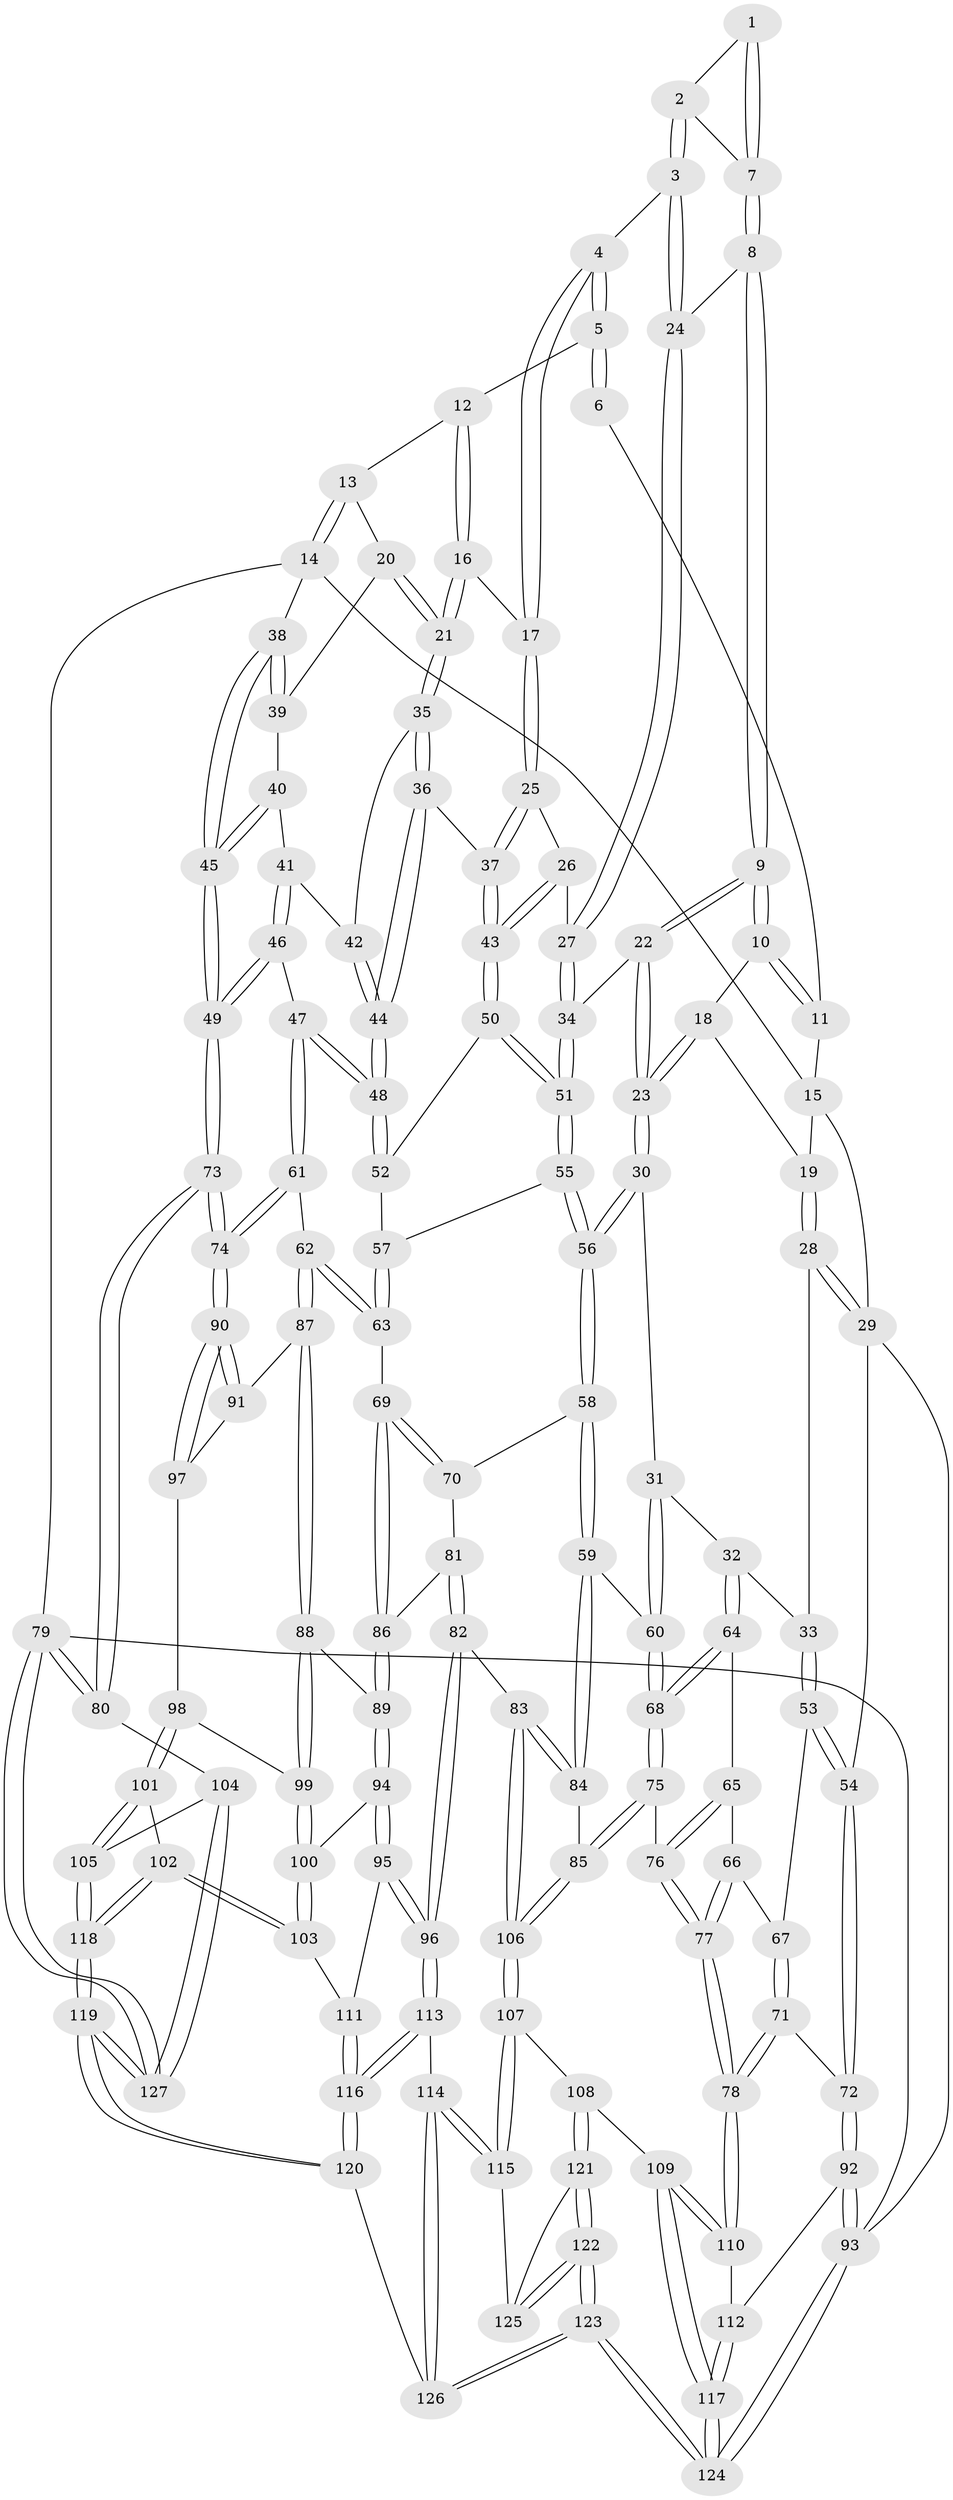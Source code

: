 // Generated by graph-tools (version 1.1) at 2025/38/03/09/25 02:38:21]
// undirected, 127 vertices, 314 edges
graph export_dot {
graph [start="1"]
  node [color=gray90,style=filled];
  1 [pos="+0.5601869386246254+0"];
  2 [pos="+0.6206858374938876+0.08589670497976826"];
  3 [pos="+0.6842765536548514+0.12764624442300304"];
  4 [pos="+0.6950310889169656+0.12486680395150647"];
  5 [pos="+0.8285984132862998+0"];
  6 [pos="+0.5228647871417672+0"];
  7 [pos="+0.5308599965744281+0.1449519239745753"];
  8 [pos="+0.5270150345912381+0.15148003179025102"];
  9 [pos="+0.514185976698529+0.1603903198819947"];
  10 [pos="+0.47200085810724063+0.12101607569814986"];
  11 [pos="+0.4322783307491312+0"];
  12 [pos="+0.9118228984474188+0"];
  13 [pos="+1+0"];
  14 [pos="+1+0"];
  15 [pos="+0.21122133423892953+0"];
  16 [pos="+0.8423037989589903+0.1537781277527123"];
  17 [pos="+0.7389568583916054+0.15557956761161384"];
  18 [pos="+0.3637097684664816+0.13524709871705565"];
  19 [pos="+0.21417563189501035+0"];
  20 [pos="+0.9086762551432502+0.18818931486566"];
  21 [pos="+0.8632055035830505+0.18442709970433308"];
  22 [pos="+0.5037297745021826+0.21808194115844645"];
  23 [pos="+0.40514022793760834+0.2799241475956992"];
  24 [pos="+0.6492690780787109+0.1687366499416662"];
  25 [pos="+0.7382506805873624+0.20297730129637556"];
  26 [pos="+0.685592017484296+0.25292895100679774"];
  27 [pos="+0.6307621889722927+0.25625077093364856"];
  28 [pos="+0.1676050921597312+0.1314744317520236"];
  29 [pos="+0+0.32420568037401454"];
  30 [pos="+0.398998867133988+0.2913244358161996"];
  31 [pos="+0.39051886373823896+0.3002367945951581"];
  32 [pos="+0.29172199523679443+0.33057598159651513"];
  33 [pos="+0.2248844978054299+0.2567102841823307"];
  34 [pos="+0.60981969306377+0.2796921909139433"];
  35 [pos="+0.8587062270278617+0.19777193006970908"];
  36 [pos="+0.792801357307947+0.26824296859188185"];
  37 [pos="+0.7777590890154017+0.27583010498387756"];
  38 [pos="+1+0.16629674654299392"];
  39 [pos="+0.9416812909893193+0.19846662584272326"];
  40 [pos="+0.9324135054857108+0.2902378215833119"];
  41 [pos="+0.9299732235269317+0.29293339106368105"];
  42 [pos="+0.8766964464159891+0.2614640688464671"];
  43 [pos="+0.7647104881854015+0.2967763230607907"];
  44 [pos="+0.8609208388670329+0.3060955243057647"];
  45 [pos="+1+0.24244285127101728"];
  46 [pos="+0.9033265251933458+0.4113604238867562"];
  47 [pos="+0.8924049240234742+0.4154043295294906"];
  48 [pos="+0.8910091358239263+0.41380102012770204"];
  49 [pos="+1+0.4016929183117633"];
  50 [pos="+0.7620943941782681+0.31452146265757064"];
  51 [pos="+0.6156077896881647+0.34946679072839315"];
  52 [pos="+0.7720194906387748+0.33476652525670225"];
  53 [pos="+0.029456637812514865+0.38794522888043154"];
  54 [pos="+0+0.35642883842938244"];
  55 [pos="+0.6092247689213526+0.37070415385623545"];
  56 [pos="+0.6070356581595739+0.3741913432585864"];
  57 [pos="+0.7339136051293289+0.3967256946393622"];
  58 [pos="+0.5872669839335181+0.4499738336652244"];
  59 [pos="+0.5098650125926668+0.47864219205372766"];
  60 [pos="+0.48881388773449796+0.47603766308559936"];
  61 [pos="+0.8452860044734756+0.4985899098883151"];
  62 [pos="+0.8260129550941436+0.5107504398970908"];
  63 [pos="+0.7728475388722875+0.5031531691257851"];
  64 [pos="+0.2661056338023292+0.4040338108009148"];
  65 [pos="+0.23400741736121394+0.4282001269956203"];
  66 [pos="+0.2316898005446933+0.4297419477820444"];
  67 [pos="+0.1465545881262243+0.4410131674422121"];
  68 [pos="+0.39165264867818705+0.525839142153799"];
  69 [pos="+0.7646264695764514+0.504715851524415"];
  70 [pos="+0.6269276000561433+0.48442781516207406"];
  71 [pos="+0.11112435811999251+0.6087995667776049"];
  72 [pos="+0+0.5435976076379582"];
  73 [pos="+1+0.730769688342471"];
  74 [pos="+1+0.66680110726664"];
  75 [pos="+0.3565022334316726+0.6351131257887906"];
  76 [pos="+0.3423192494013957+0.6391661511880616"];
  77 [pos="+0.22783278787517772+0.6787918040351555"];
  78 [pos="+0.20483374385946512+0.6968546689515503"];
  79 [pos="+1+1"];
  80 [pos="+1+0.74047852805604"];
  81 [pos="+0.6281966437146181+0.5330828708584918"];
  82 [pos="+0.5597478847156084+0.7274377073478031"];
  83 [pos="+0.5581137173280273+0.7267211946022919"];
  84 [pos="+0.5401503944683951+0.7104338784613123"];
  85 [pos="+0.376592194237899+0.6479655965128881"];
  86 [pos="+0.6918889442908351+0.6188889116223175"];
  87 [pos="+0.8233354455883787+0.5980186395090801"];
  88 [pos="+0.8120347648563344+0.6230065117547837"];
  89 [pos="+0.6874381641108102+0.6703910640370647"];
  90 [pos="+0.9939743496588122+0.6625820131550642"];
  91 [pos="+0.8720260392321387+0.6270935868987539"];
  92 [pos="+0+0.7701447129379594"];
  93 [pos="+0+1"];
  94 [pos="+0.6838666961561122+0.6755047179288818"];
  95 [pos="+0.5834288876487683+0.7380921759111905"];
  96 [pos="+0.574757601192773+0.7390401045310495"];
  97 [pos="+0.8882975877344599+0.6853933649476781"];
  98 [pos="+0.851106021170236+0.7098958881662026"];
  99 [pos="+0.8267602734437718+0.7003693362294106"];
  100 [pos="+0.7895364500353924+0.7331788466757375"];
  101 [pos="+0.9151219361672361+0.7936133733915524"];
  102 [pos="+0.7974512568984565+0.8437822190304873"];
  103 [pos="+0.7772840557893593+0.8209304250536644"];
  104 [pos="+1+0.805124220498517"];
  105 [pos="+1+0.8077892857249307"];
  106 [pos="+0.38547947611079686+0.8268779110843723"];
  107 [pos="+0.37416973418910504+0.8398646862806257"];
  108 [pos="+0.27238308654105237+0.8225182469082132"];
  109 [pos="+0.21997577502637822+0.7833656333996163"];
  110 [pos="+0.1946526889481044+0.7384433461498581"];
  111 [pos="+0.7084379476456335+0.8044003125173005"];
  112 [pos="+0.0700712261340503+0.7919961298311974"];
  113 [pos="+0.5673911838117677+0.8256873974930817"];
  114 [pos="+0.42599260737108335+0.9085008512456406"];
  115 [pos="+0.4042174464450422+0.895175280497461"];
  116 [pos="+0.6371706050531104+1"];
  117 [pos="+0.0950772337630703+1"];
  118 [pos="+0.7943385730365856+0.9869471343570488"];
  119 [pos="+0.7292093660846493+1"];
  120 [pos="+0.6572308477912913+1"];
  121 [pos="+0.28166714343377774+0.889097385990708"];
  122 [pos="+0.2893220295842466+1"];
  123 [pos="+0.20169830768181415+1"];
  124 [pos="+0.0679553309791597+1"];
  125 [pos="+0.36499250363808755+0.9301890424788907"];
  126 [pos="+0.5423791288998867+1"];
  127 [pos="+0.7858139139675051+1"];
  1 -- 2;
  1 -- 7;
  1 -- 7;
  2 -- 3;
  2 -- 3;
  2 -- 7;
  3 -- 4;
  3 -- 24;
  3 -- 24;
  4 -- 5;
  4 -- 5;
  4 -- 17;
  4 -- 17;
  5 -- 6;
  5 -- 6;
  5 -- 12;
  6 -- 11;
  7 -- 8;
  7 -- 8;
  8 -- 9;
  8 -- 9;
  8 -- 24;
  9 -- 10;
  9 -- 10;
  9 -- 22;
  9 -- 22;
  10 -- 11;
  10 -- 11;
  10 -- 18;
  11 -- 15;
  12 -- 13;
  12 -- 16;
  12 -- 16;
  13 -- 14;
  13 -- 14;
  13 -- 20;
  14 -- 15;
  14 -- 38;
  14 -- 79;
  15 -- 19;
  15 -- 29;
  16 -- 17;
  16 -- 21;
  16 -- 21;
  17 -- 25;
  17 -- 25;
  18 -- 19;
  18 -- 23;
  18 -- 23;
  19 -- 28;
  19 -- 28;
  20 -- 21;
  20 -- 21;
  20 -- 39;
  21 -- 35;
  21 -- 35;
  22 -- 23;
  22 -- 23;
  22 -- 34;
  23 -- 30;
  23 -- 30;
  24 -- 27;
  24 -- 27;
  25 -- 26;
  25 -- 37;
  25 -- 37;
  26 -- 27;
  26 -- 43;
  26 -- 43;
  27 -- 34;
  27 -- 34;
  28 -- 29;
  28 -- 29;
  28 -- 33;
  29 -- 54;
  29 -- 93;
  30 -- 31;
  30 -- 56;
  30 -- 56;
  31 -- 32;
  31 -- 60;
  31 -- 60;
  32 -- 33;
  32 -- 64;
  32 -- 64;
  33 -- 53;
  33 -- 53;
  34 -- 51;
  34 -- 51;
  35 -- 36;
  35 -- 36;
  35 -- 42;
  36 -- 37;
  36 -- 44;
  36 -- 44;
  37 -- 43;
  37 -- 43;
  38 -- 39;
  38 -- 39;
  38 -- 45;
  38 -- 45;
  39 -- 40;
  40 -- 41;
  40 -- 45;
  40 -- 45;
  41 -- 42;
  41 -- 46;
  41 -- 46;
  42 -- 44;
  42 -- 44;
  43 -- 50;
  43 -- 50;
  44 -- 48;
  44 -- 48;
  45 -- 49;
  45 -- 49;
  46 -- 47;
  46 -- 49;
  46 -- 49;
  47 -- 48;
  47 -- 48;
  47 -- 61;
  47 -- 61;
  48 -- 52;
  48 -- 52;
  49 -- 73;
  49 -- 73;
  50 -- 51;
  50 -- 51;
  50 -- 52;
  51 -- 55;
  51 -- 55;
  52 -- 57;
  53 -- 54;
  53 -- 54;
  53 -- 67;
  54 -- 72;
  54 -- 72;
  55 -- 56;
  55 -- 56;
  55 -- 57;
  56 -- 58;
  56 -- 58;
  57 -- 63;
  57 -- 63;
  58 -- 59;
  58 -- 59;
  58 -- 70;
  59 -- 60;
  59 -- 84;
  59 -- 84;
  60 -- 68;
  60 -- 68;
  61 -- 62;
  61 -- 74;
  61 -- 74;
  62 -- 63;
  62 -- 63;
  62 -- 87;
  62 -- 87;
  63 -- 69;
  64 -- 65;
  64 -- 68;
  64 -- 68;
  65 -- 66;
  65 -- 76;
  65 -- 76;
  66 -- 67;
  66 -- 77;
  66 -- 77;
  67 -- 71;
  67 -- 71;
  68 -- 75;
  68 -- 75;
  69 -- 70;
  69 -- 70;
  69 -- 86;
  69 -- 86;
  70 -- 81;
  71 -- 72;
  71 -- 78;
  71 -- 78;
  72 -- 92;
  72 -- 92;
  73 -- 74;
  73 -- 74;
  73 -- 80;
  73 -- 80;
  74 -- 90;
  74 -- 90;
  75 -- 76;
  75 -- 85;
  75 -- 85;
  76 -- 77;
  76 -- 77;
  77 -- 78;
  77 -- 78;
  78 -- 110;
  78 -- 110;
  79 -- 80;
  79 -- 80;
  79 -- 127;
  79 -- 127;
  79 -- 93;
  80 -- 104;
  81 -- 82;
  81 -- 82;
  81 -- 86;
  82 -- 83;
  82 -- 96;
  82 -- 96;
  83 -- 84;
  83 -- 84;
  83 -- 106;
  83 -- 106;
  84 -- 85;
  85 -- 106;
  85 -- 106;
  86 -- 89;
  86 -- 89;
  87 -- 88;
  87 -- 88;
  87 -- 91;
  88 -- 89;
  88 -- 99;
  88 -- 99;
  89 -- 94;
  89 -- 94;
  90 -- 91;
  90 -- 91;
  90 -- 97;
  90 -- 97;
  91 -- 97;
  92 -- 93;
  92 -- 93;
  92 -- 112;
  93 -- 124;
  93 -- 124;
  94 -- 95;
  94 -- 95;
  94 -- 100;
  95 -- 96;
  95 -- 96;
  95 -- 111;
  96 -- 113;
  96 -- 113;
  97 -- 98;
  98 -- 99;
  98 -- 101;
  98 -- 101;
  99 -- 100;
  99 -- 100;
  100 -- 103;
  100 -- 103;
  101 -- 102;
  101 -- 105;
  101 -- 105;
  102 -- 103;
  102 -- 103;
  102 -- 118;
  102 -- 118;
  103 -- 111;
  104 -- 105;
  104 -- 127;
  104 -- 127;
  105 -- 118;
  105 -- 118;
  106 -- 107;
  106 -- 107;
  107 -- 108;
  107 -- 115;
  107 -- 115;
  108 -- 109;
  108 -- 121;
  108 -- 121;
  109 -- 110;
  109 -- 110;
  109 -- 117;
  109 -- 117;
  110 -- 112;
  111 -- 116;
  111 -- 116;
  112 -- 117;
  112 -- 117;
  113 -- 114;
  113 -- 116;
  113 -- 116;
  114 -- 115;
  114 -- 115;
  114 -- 126;
  114 -- 126;
  115 -- 125;
  116 -- 120;
  116 -- 120;
  117 -- 124;
  117 -- 124;
  118 -- 119;
  118 -- 119;
  119 -- 120;
  119 -- 120;
  119 -- 127;
  119 -- 127;
  120 -- 126;
  121 -- 122;
  121 -- 122;
  121 -- 125;
  122 -- 123;
  122 -- 123;
  122 -- 125;
  122 -- 125;
  123 -- 124;
  123 -- 124;
  123 -- 126;
  123 -- 126;
}
